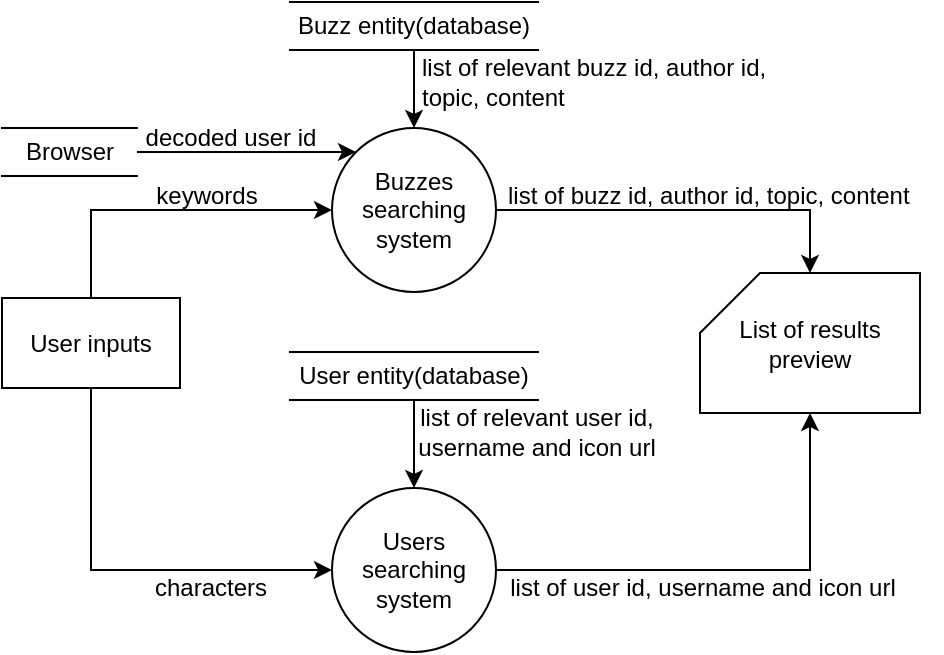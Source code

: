 <mxfile version="20.8.23" type="github">
  <diagram name="Page-1" id="9YmloKGF_sG4EpKnLpjf">
    <mxGraphModel dx="665" dy="347" grid="0" gridSize="10" guides="1" tooltips="1" connect="1" arrows="1" fold="1" page="1" pageScale="1" pageWidth="1169" pageHeight="827" math="0" shadow="0">
      <root>
        <mxCell id="0" />
        <mxCell id="1" parent="0" />
        <mxCell id="pohXRElBlYt3h0nsoJPt-40" style="edgeStyle=orthogonalEdgeStyle;rounded=0;orthogonalLoop=1;jettySize=auto;html=1;exitX=1;exitY=0.5;exitDx=0;exitDy=0;entryX=0.5;entryY=0;entryDx=0;entryDy=0;entryPerimeter=0;" parent="1" source="pohXRElBlYt3h0nsoJPt-42" target="pohXRElBlYt3h0nsoJPt-46" edge="1">
          <mxGeometry relative="1" as="geometry">
            <mxPoint x="557" y="348" as="targetPoint" />
          </mxGeometry>
        </mxCell>
        <mxCell id="pohXRElBlYt3h0nsoJPt-42" value="Buzzes searching system" style="ellipse;whiteSpace=wrap;html=1;aspect=fixed;" parent="1" vertex="1">
          <mxGeometry x="376" y="308" width="82" height="82" as="geometry" />
        </mxCell>
        <mxCell id="iflKEvrKNkhP66vfgCcD-20" style="edgeStyle=orthogonalEdgeStyle;rounded=0;orthogonalLoop=1;jettySize=auto;html=1;exitX=0.5;exitY=1;exitDx=0;exitDy=0;" parent="1" source="pohXRElBlYt3h0nsoJPt-44" target="pohXRElBlYt3h0nsoJPt-42" edge="1">
          <mxGeometry relative="1" as="geometry" />
        </mxCell>
        <mxCell id="pohXRElBlYt3h0nsoJPt-44" value="Buzz entity(database)" style="shape=partialRectangle;whiteSpace=wrap;html=1;left=0;right=0;fillColor=none;" parent="1" vertex="1">
          <mxGeometry x="355" y="245" width="124" height="24" as="geometry" />
        </mxCell>
        <mxCell id="pohXRElBlYt3h0nsoJPt-46" value="List of results preview" style="shape=card;whiteSpace=wrap;html=1;" parent="1" vertex="1">
          <mxGeometry x="560" y="380.5" width="110" height="70" as="geometry" />
        </mxCell>
        <mxCell id="pohXRElBlYt3h0nsoJPt-47" value="keywords" style="text;html=1;align=center;verticalAlign=middle;resizable=0;points=[];autosize=1;strokeColor=none;fillColor=none;" parent="1" vertex="1">
          <mxGeometry x="278" y="329" width="69" height="26" as="geometry" />
        </mxCell>
        <mxCell id="pohXRElBlYt3h0nsoJPt-50" value="list of relevant&amp;nbsp;buzz id, author id,&lt;br&gt;topic, content" style="text;html=1;align=left;verticalAlign=middle;resizable=0;points=[];autosize=1;strokeColor=none;fillColor=none;" parent="1" vertex="1">
          <mxGeometry x="418.5" y="265" width="190" height="40" as="geometry" />
        </mxCell>
        <mxCell id="iflKEvrKNkhP66vfgCcD-29" style="edgeStyle=orthogonalEdgeStyle;rounded=0;orthogonalLoop=1;jettySize=auto;html=1;exitX=0.5;exitY=0;exitDx=0;exitDy=0;entryX=0;entryY=0.5;entryDx=0;entryDy=0;" parent="1" source="iflKEvrKNkhP66vfgCcD-3" target="pohXRElBlYt3h0nsoJPt-42" edge="1">
          <mxGeometry relative="1" as="geometry" />
        </mxCell>
        <mxCell id="iflKEvrKNkhP66vfgCcD-30" style="edgeStyle=orthogonalEdgeStyle;rounded=0;orthogonalLoop=1;jettySize=auto;html=1;exitX=0.5;exitY=1;exitDx=0;exitDy=0;entryX=0;entryY=0.5;entryDx=0;entryDy=0;" parent="1" source="iflKEvrKNkhP66vfgCcD-3" target="iflKEvrKNkhP66vfgCcD-8" edge="1">
          <mxGeometry relative="1" as="geometry" />
        </mxCell>
        <mxCell id="iflKEvrKNkhP66vfgCcD-3" value="User inputs" style="rounded=0;whiteSpace=wrap;html=1;" parent="1" vertex="1">
          <mxGeometry x="211" y="393" width="89" height="45" as="geometry" />
        </mxCell>
        <mxCell id="iflKEvrKNkhP66vfgCcD-6" style="edgeStyle=orthogonalEdgeStyle;rounded=0;orthogonalLoop=1;jettySize=auto;html=1;exitX=1;exitY=0.5;exitDx=0;exitDy=0;entryX=0.5;entryY=1;entryDx=0;entryDy=0;entryPerimeter=0;" parent="1" source="iflKEvrKNkhP66vfgCcD-8" target="pohXRElBlYt3h0nsoJPt-46" edge="1">
          <mxGeometry relative="1" as="geometry">
            <mxPoint x="613.89" y="520.65" as="targetPoint" />
          </mxGeometry>
        </mxCell>
        <mxCell id="iflKEvrKNkhP66vfgCcD-8" value="Users searching system" style="ellipse;whiteSpace=wrap;html=1;aspect=fixed;" parent="1" vertex="1">
          <mxGeometry x="376" y="488" width="82" height="82" as="geometry" />
        </mxCell>
        <mxCell id="iflKEvrKNkhP66vfgCcD-19" style="edgeStyle=orthogonalEdgeStyle;rounded=0;orthogonalLoop=1;jettySize=auto;html=1;exitX=0.5;exitY=1;exitDx=0;exitDy=0;entryX=0.5;entryY=0;entryDx=0;entryDy=0;" parent="1" source="iflKEvrKNkhP66vfgCcD-10" target="iflKEvrKNkhP66vfgCcD-8" edge="1">
          <mxGeometry relative="1" as="geometry" />
        </mxCell>
        <mxCell id="iflKEvrKNkhP66vfgCcD-10" value="User entity(database)" style="shape=partialRectangle;whiteSpace=wrap;html=1;left=0;right=0;fillColor=none;" parent="1" vertex="1">
          <mxGeometry x="355" y="420" width="124" height="24" as="geometry" />
        </mxCell>
        <mxCell id="iflKEvrKNkhP66vfgCcD-12" value="characters" style="text;html=1;align=center;verticalAlign=middle;resizable=0;points=[];autosize=1;strokeColor=none;fillColor=none;" parent="1" vertex="1">
          <mxGeometry x="278" y="525" width="74" height="26" as="geometry" />
        </mxCell>
        <mxCell id="iflKEvrKNkhP66vfgCcD-22" style="edgeStyle=orthogonalEdgeStyle;rounded=0;orthogonalLoop=1;jettySize=auto;html=1;exitX=1;exitY=0.5;exitDx=0;exitDy=0;entryX=0;entryY=0;entryDx=0;entryDy=0;" parent="1" source="iflKEvrKNkhP66vfgCcD-21" target="pohXRElBlYt3h0nsoJPt-42" edge="1">
          <mxGeometry relative="1" as="geometry" />
        </mxCell>
        <mxCell id="iflKEvrKNkhP66vfgCcD-21" value="Browser" style="shape=partialRectangle;whiteSpace=wrap;html=1;left=0;right=0;fillColor=none;" parent="1" vertex="1">
          <mxGeometry x="211" y="308" width="67.5" height="24" as="geometry" />
        </mxCell>
        <mxCell id="iflKEvrKNkhP66vfgCcD-23" value="decoded user id" style="text;html=1;align=center;verticalAlign=middle;resizable=0;points=[];autosize=1;strokeColor=none;fillColor=none;" parent="1" vertex="1">
          <mxGeometry x="273" y="300" width="103" height="26" as="geometry" />
        </mxCell>
        <mxCell id="iflKEvrKNkhP66vfgCcD-28" value="list of buzz id, author id,&amp;nbsp;topic, content" style="text;html=1;align=left;verticalAlign=middle;resizable=0;points=[];autosize=1;strokeColor=none;fillColor=none;" parent="1" vertex="1">
          <mxGeometry x="462" y="329" width="219" height="26" as="geometry" />
        </mxCell>
        <mxCell id="j2PoIiGOdRJyMPXFUcHl-1" value="list of user id, username and icon url" style="text;html=1;align=center;verticalAlign=middle;resizable=0;points=[];autosize=1;strokeColor=none;fillColor=none;" vertex="1" parent="1">
          <mxGeometry x="455" y="525" width="211" height="26" as="geometry" />
        </mxCell>
        <mxCell id="j2PoIiGOdRJyMPXFUcHl-3" value="list of relevant user id,&lt;br&gt;username and icon url" style="text;html=1;align=center;verticalAlign=middle;resizable=0;points=[];autosize=1;strokeColor=none;fillColor=none;" vertex="1" parent="1">
          <mxGeometry x="409" y="440" width="137" height="40" as="geometry" />
        </mxCell>
      </root>
    </mxGraphModel>
  </diagram>
</mxfile>
